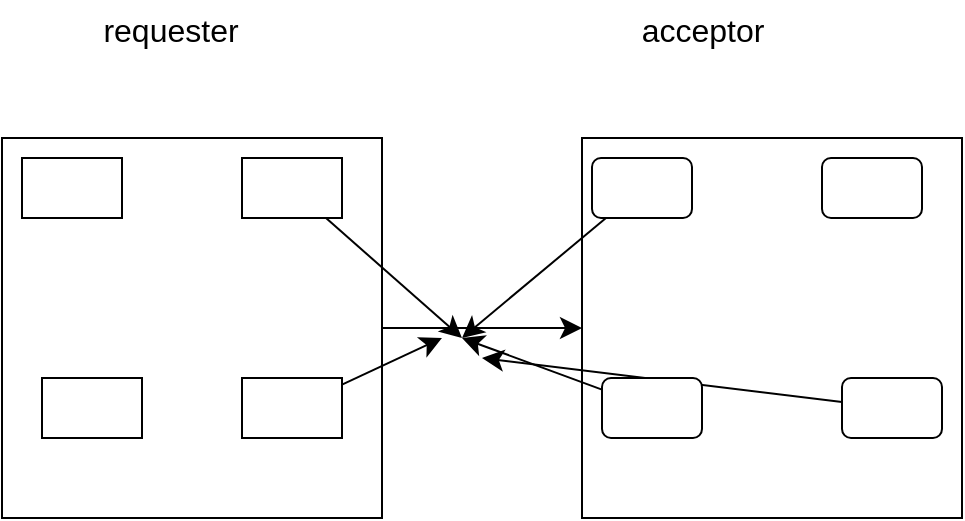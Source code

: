 <mxfile version="24.8.4">
  <diagram name="Page-1" id="-ifrvvk1pwPWRhJAZHFU">
    <mxGraphModel dx="524" dy="607" grid="1" gridSize="10" guides="1" tooltips="1" connect="1" arrows="1" fold="1" page="1" pageScale="1" pageWidth="850" pageHeight="1100" math="0" shadow="0">
      <root>
        <mxCell id="0" />
        <mxCell id="1" parent="0" />
        <mxCell id="abt7_rRQyc1RMrzQzeSY-1" value="" style="whiteSpace=wrap;html=1;aspect=fixed;" vertex="1" parent="1">
          <mxGeometry x="80" y="120" width="190" height="190" as="geometry" />
        </mxCell>
        <mxCell id="abt7_rRQyc1RMrzQzeSY-2" value="" style="whiteSpace=wrap;html=1;aspect=fixed;" vertex="1" parent="1">
          <mxGeometry x="370" y="120" width="190" height="190" as="geometry" />
        </mxCell>
        <mxCell id="abt7_rRQyc1RMrzQzeSY-3" value="" style="rounded=0;whiteSpace=wrap;html=1;" vertex="1" parent="1">
          <mxGeometry x="200" y="130" width="50" height="30" as="geometry" />
        </mxCell>
        <mxCell id="abt7_rRQyc1RMrzQzeSY-12" value="" style="edgeStyle=none;curved=1;rounded=0;orthogonalLoop=1;jettySize=auto;html=1;fontSize=12;startSize=8;endSize=8;" edge="1" parent="1" source="abt7_rRQyc1RMrzQzeSY-4" target="abt7_rRQyc1RMrzQzeSY-2">
          <mxGeometry relative="1" as="geometry" />
        </mxCell>
        <mxCell id="abt7_rRQyc1RMrzQzeSY-4" value="" style="whiteSpace=wrap;html=1;aspect=fixed;" vertex="1" parent="1">
          <mxGeometry x="80" y="120" width="190" height="190" as="geometry" />
        </mxCell>
        <mxCell id="abt7_rRQyc1RMrzQzeSY-20" style="edgeStyle=none;curved=1;rounded=0;orthogonalLoop=1;jettySize=auto;html=1;fontSize=12;startSize=8;endSize=8;" edge="1" parent="1" source="abt7_rRQyc1RMrzQzeSY-5">
          <mxGeometry relative="1" as="geometry">
            <mxPoint x="310" y="220" as="targetPoint" />
          </mxGeometry>
        </mxCell>
        <mxCell id="abt7_rRQyc1RMrzQzeSY-5" value="" style="rounded=0;whiteSpace=wrap;html=1;" vertex="1" parent="1">
          <mxGeometry x="200" y="130" width="50" height="30" as="geometry" />
        </mxCell>
        <mxCell id="abt7_rRQyc1RMrzQzeSY-22" style="edgeStyle=none;curved=1;rounded=0;orthogonalLoop=1;jettySize=auto;html=1;fontSize=12;startSize=8;endSize=8;" edge="1" parent="1" source="abt7_rRQyc1RMrzQzeSY-6">
          <mxGeometry relative="1" as="geometry">
            <mxPoint x="300" y="220" as="targetPoint" />
          </mxGeometry>
        </mxCell>
        <mxCell id="abt7_rRQyc1RMrzQzeSY-6" value="" style="rounded=0;whiteSpace=wrap;html=1;" vertex="1" parent="1">
          <mxGeometry x="200" y="240" width="50" height="30" as="geometry" />
        </mxCell>
        <mxCell id="abt7_rRQyc1RMrzQzeSY-7" value="" style="rounded=0;whiteSpace=wrap;html=1;" vertex="1" parent="1">
          <mxGeometry x="100" y="240" width="50" height="30" as="geometry" />
        </mxCell>
        <mxCell id="abt7_rRQyc1RMrzQzeSY-8" value="" style="rounded=0;whiteSpace=wrap;html=1;" vertex="1" parent="1">
          <mxGeometry x="90" y="130" width="50" height="30" as="geometry" />
        </mxCell>
        <mxCell id="abt7_rRQyc1RMrzQzeSY-21" style="edgeStyle=none;curved=1;rounded=0;orthogonalLoop=1;jettySize=auto;html=1;fontSize=12;startSize=8;endSize=8;" edge="1" parent="1" source="abt7_rRQyc1RMrzQzeSY-13">
          <mxGeometry relative="1" as="geometry">
            <mxPoint x="310" y="220" as="targetPoint" />
          </mxGeometry>
        </mxCell>
        <mxCell id="abt7_rRQyc1RMrzQzeSY-13" value="" style="rounded=1;whiteSpace=wrap;html=1;" vertex="1" parent="1">
          <mxGeometry x="375" y="130" width="50" height="30" as="geometry" />
        </mxCell>
        <mxCell id="abt7_rRQyc1RMrzQzeSY-14" value="" style="rounded=1;whiteSpace=wrap;html=1;" vertex="1" parent="1">
          <mxGeometry x="490" y="130" width="50" height="30" as="geometry" />
        </mxCell>
        <mxCell id="abt7_rRQyc1RMrzQzeSY-24" style="edgeStyle=none;curved=1;rounded=0;orthogonalLoop=1;jettySize=auto;html=1;fontSize=12;startSize=8;endSize=8;" edge="1" parent="1" source="abt7_rRQyc1RMrzQzeSY-15">
          <mxGeometry relative="1" as="geometry">
            <mxPoint x="320" y="230" as="targetPoint" />
          </mxGeometry>
        </mxCell>
        <mxCell id="abt7_rRQyc1RMrzQzeSY-15" value="" style="rounded=1;whiteSpace=wrap;html=1;" vertex="1" parent="1">
          <mxGeometry x="500" y="240" width="50" height="30" as="geometry" />
        </mxCell>
        <mxCell id="abt7_rRQyc1RMrzQzeSY-23" style="edgeStyle=none;curved=1;rounded=0;orthogonalLoop=1;jettySize=auto;html=1;fontSize=12;startSize=8;endSize=8;" edge="1" parent="1" source="abt7_rRQyc1RMrzQzeSY-16">
          <mxGeometry relative="1" as="geometry">
            <mxPoint x="310" y="220" as="targetPoint" />
          </mxGeometry>
        </mxCell>
        <mxCell id="abt7_rRQyc1RMrzQzeSY-16" value="" style="rounded=1;whiteSpace=wrap;html=1;" vertex="1" parent="1">
          <mxGeometry x="380" y="240" width="50" height="30" as="geometry" />
        </mxCell>
        <mxCell id="abt7_rRQyc1RMrzQzeSY-18" value="requester" style="text;html=1;align=center;verticalAlign=middle;resizable=0;points=[];autosize=1;strokeColor=none;fillColor=none;fontSize=16;" vertex="1" parent="1">
          <mxGeometry x="119" y="51" width="90" height="30" as="geometry" />
        </mxCell>
        <mxCell id="abt7_rRQyc1RMrzQzeSY-19" value="acceptor" style="text;html=1;align=center;verticalAlign=middle;resizable=0;points=[];autosize=1;strokeColor=none;fillColor=none;fontSize=16;" vertex="1" parent="1">
          <mxGeometry x="390" y="51" width="80" height="30" as="geometry" />
        </mxCell>
      </root>
    </mxGraphModel>
  </diagram>
</mxfile>
